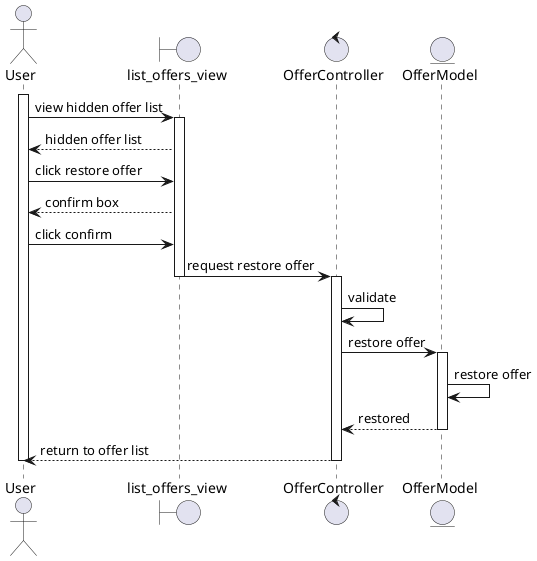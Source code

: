 @startuml
actor User
boundary list_offers_view
control OfferController
entity OfferModel

activate User
User -> list_offers_view: view hidden offer list
activate list_offers_view
User <-- list_offers_view: hidden offer list
User -> list_offers_view: click restore offer
User <-- list_offers_view: confirm box
User -> list_offers_view: click confirm
list_offers_view-> OfferController: request restore offer
deactivate list_offers_view
activate OfferController
OfferController -> OfferController : validate
OfferController -> OfferModel : restore offer
activate OfferModel
OfferModel ->OfferModel:restore offer
OfferModel --> OfferController : restored
deactivate OfferModel
OfferController --> User: return to offer list
deactivate OfferController
deactivate User

@enduml